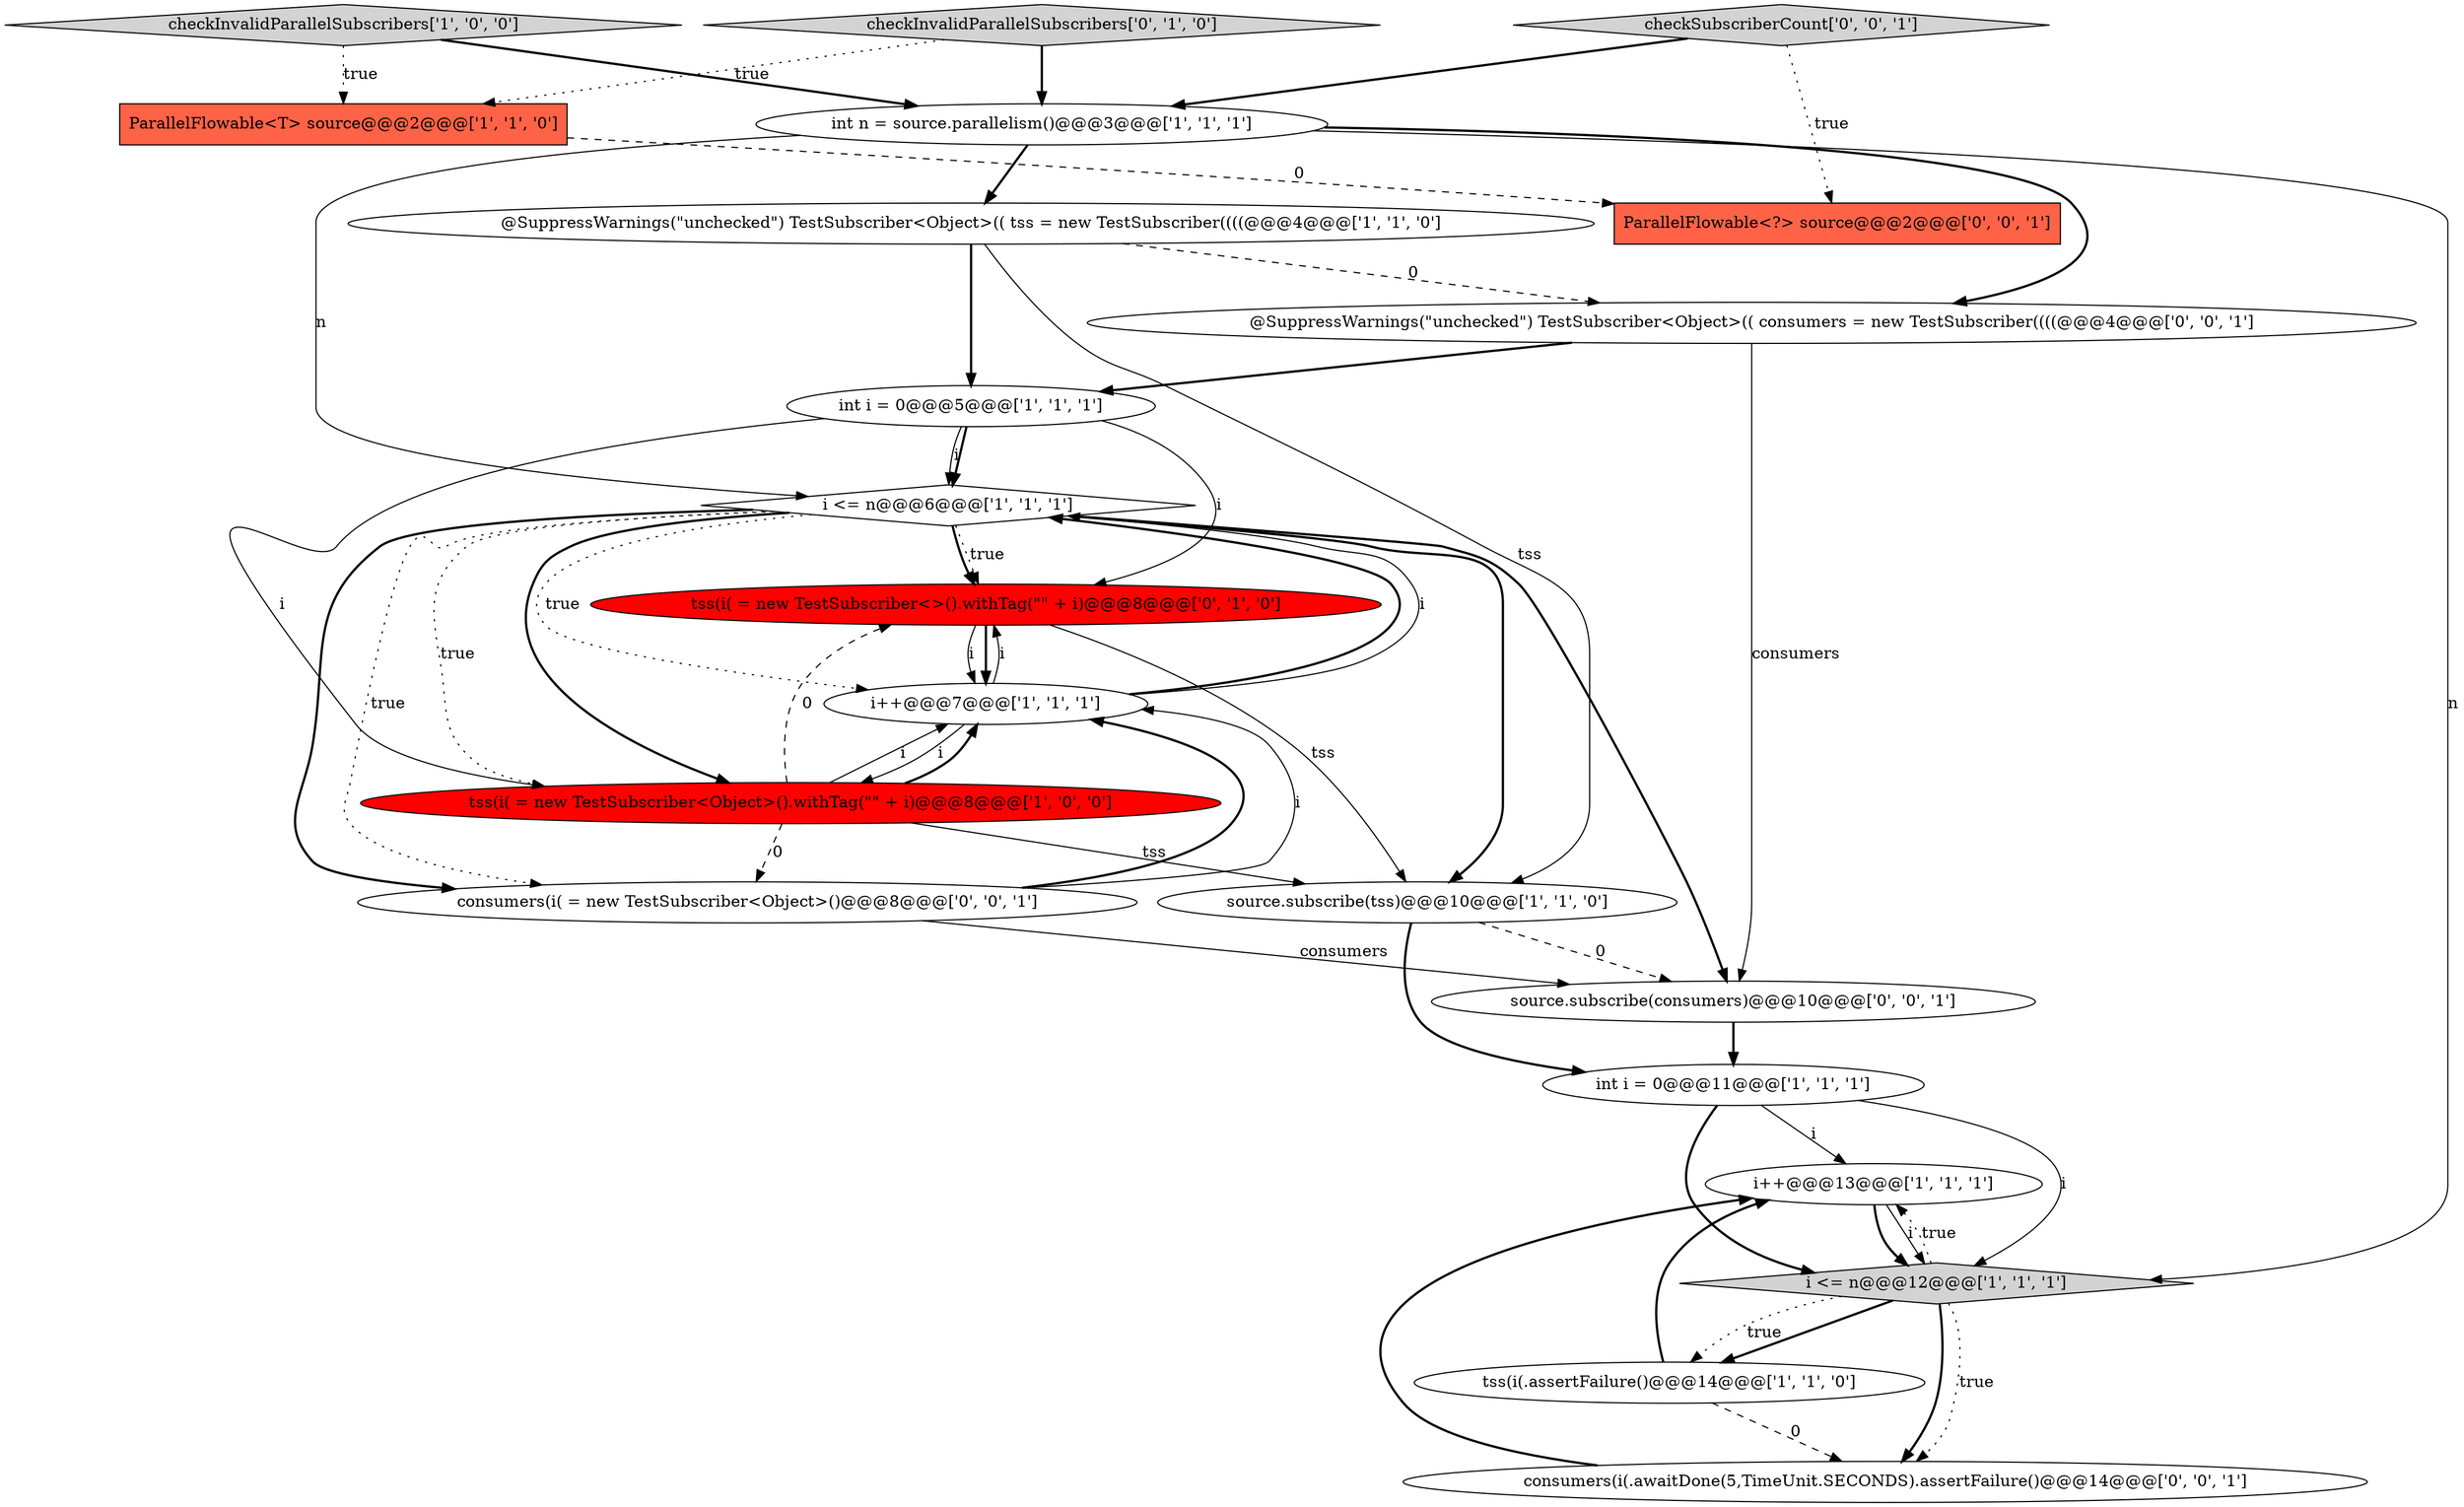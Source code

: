 digraph {
16 [style = filled, label = "ParallelFlowable<?> source@@@2@@@['0', '0', '1']", fillcolor = tomato, shape = box image = "AAA0AAABBB3BBB"];
5 [style = filled, label = "i <= n@@@6@@@['1', '1', '1']", fillcolor = white, shape = diamond image = "AAA0AAABBB1BBB"];
4 [style = filled, label = "ParallelFlowable<T> source@@@2@@@['1', '1', '0']", fillcolor = tomato, shape = box image = "AAA0AAABBB1BBB"];
14 [style = filled, label = "tss(i( = new TestSubscriber<>().withTag(\"\" + i)@@@8@@@['0', '1', '0']", fillcolor = red, shape = ellipse image = "AAA1AAABBB2BBB"];
13 [style = filled, label = "checkInvalidParallelSubscribers['0', '1', '0']", fillcolor = lightgray, shape = diamond image = "AAA0AAABBB2BBB"];
3 [style = filled, label = "i++@@@13@@@['1', '1', '1']", fillcolor = white, shape = ellipse image = "AAA0AAABBB1BBB"];
10 [style = filled, label = "int i = 0@@@11@@@['1', '1', '1']", fillcolor = white, shape = ellipse image = "AAA0AAABBB1BBB"];
17 [style = filled, label = "source.subscribe(consumers)@@@10@@@['0', '0', '1']", fillcolor = white, shape = ellipse image = "AAA0AAABBB3BBB"];
18 [style = filled, label = "@SuppressWarnings(\"unchecked\") TestSubscriber<Object>(( consumers = new TestSubscriber((((@@@4@@@['0', '0', '1']", fillcolor = white, shape = ellipse image = "AAA0AAABBB3BBB"];
12 [style = filled, label = "int n = source.parallelism()@@@3@@@['1', '1', '1']", fillcolor = white, shape = ellipse image = "AAA0AAABBB1BBB"];
2 [style = filled, label = "@SuppressWarnings(\"unchecked\") TestSubscriber<Object>(( tss = new TestSubscriber((((@@@4@@@['1', '1', '0']", fillcolor = white, shape = ellipse image = "AAA0AAABBB1BBB"];
0 [style = filled, label = "i <= n@@@12@@@['1', '1', '1']", fillcolor = lightgray, shape = diamond image = "AAA0AAABBB1BBB"];
1 [style = filled, label = "tss(i( = new TestSubscriber<Object>().withTag(\"\" + i)@@@8@@@['1', '0', '0']", fillcolor = red, shape = ellipse image = "AAA1AAABBB1BBB"];
7 [style = filled, label = "checkInvalidParallelSubscribers['1', '0', '0']", fillcolor = lightgray, shape = diamond image = "AAA0AAABBB1BBB"];
15 [style = filled, label = "checkSubscriberCount['0', '0', '1']", fillcolor = lightgray, shape = diamond image = "AAA0AAABBB3BBB"];
8 [style = filled, label = "i++@@@7@@@['1', '1', '1']", fillcolor = white, shape = ellipse image = "AAA0AAABBB1BBB"];
20 [style = filled, label = "consumers(i( = new TestSubscriber<Object>()@@@8@@@['0', '0', '1']", fillcolor = white, shape = ellipse image = "AAA0AAABBB3BBB"];
19 [style = filled, label = "consumers(i(.awaitDone(5,TimeUnit.SECONDS).assertFailure()@@@14@@@['0', '0', '1']", fillcolor = white, shape = ellipse image = "AAA0AAABBB3BBB"];
11 [style = filled, label = "source.subscribe(tss)@@@10@@@['1', '1', '0']", fillcolor = white, shape = ellipse image = "AAA0AAABBB1BBB"];
6 [style = filled, label = "int i = 0@@@5@@@['1', '1', '1']", fillcolor = white, shape = ellipse image = "AAA0AAABBB1BBB"];
9 [style = filled, label = "tss(i(.assertFailure()@@@14@@@['1', '1', '0']", fillcolor = white, shape = ellipse image = "AAA0AAABBB1BBB"];
6->1 [style = solid, label="i"];
17->10 [style = bold, label=""];
5->14 [style = dotted, label="true"];
0->9 [style = bold, label=""];
20->8 [style = solid, label="i"];
1->8 [style = bold, label=""];
4->16 [style = dashed, label="0"];
5->20 [style = bold, label=""];
1->14 [style = dashed, label="0"];
7->12 [style = bold, label=""];
0->19 [style = bold, label=""];
2->6 [style = bold, label=""];
6->5 [style = solid, label="i"];
0->19 [style = dotted, label="true"];
5->1 [style = dotted, label="true"];
10->0 [style = solid, label="i"];
1->8 [style = solid, label="i"];
11->17 [style = dashed, label="0"];
5->14 [style = bold, label=""];
15->16 [style = dotted, label="true"];
5->17 [style = bold, label=""];
14->8 [style = solid, label="i"];
3->0 [style = bold, label=""];
20->17 [style = solid, label="consumers"];
1->11 [style = solid, label="tss"];
3->0 [style = solid, label="i"];
1->20 [style = dashed, label="0"];
9->19 [style = dashed, label="0"];
5->1 [style = bold, label=""];
6->5 [style = bold, label=""];
12->2 [style = bold, label=""];
20->8 [style = bold, label=""];
12->0 [style = solid, label="n"];
14->11 [style = solid, label="tss"];
13->12 [style = bold, label=""];
2->11 [style = solid, label="tss"];
8->5 [style = bold, label=""];
8->14 [style = solid, label="i"];
18->6 [style = bold, label=""];
11->10 [style = bold, label=""];
8->5 [style = solid, label="i"];
8->1 [style = solid, label="i"];
10->0 [style = bold, label=""];
7->4 [style = dotted, label="true"];
12->18 [style = bold, label=""];
2->18 [style = dashed, label="0"];
9->3 [style = bold, label=""];
5->20 [style = dotted, label="true"];
5->11 [style = bold, label=""];
14->8 [style = bold, label=""];
15->12 [style = bold, label=""];
0->3 [style = dotted, label="true"];
5->8 [style = dotted, label="true"];
0->9 [style = dotted, label="true"];
19->3 [style = bold, label=""];
12->5 [style = solid, label="n"];
6->14 [style = solid, label="i"];
13->4 [style = dotted, label="true"];
10->3 [style = solid, label="i"];
18->17 [style = solid, label="consumers"];
}
